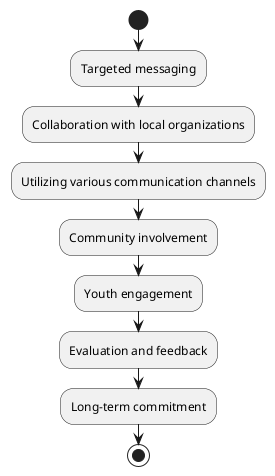 @startuml

start
:Targeted messaging;
:Collaboration with local organizations;
:Utilizing various communication channels;
:Community involvement;
:Youth engagement;
:Evaluation and feedback;
:Long-term commitment;
stop

@enduml
